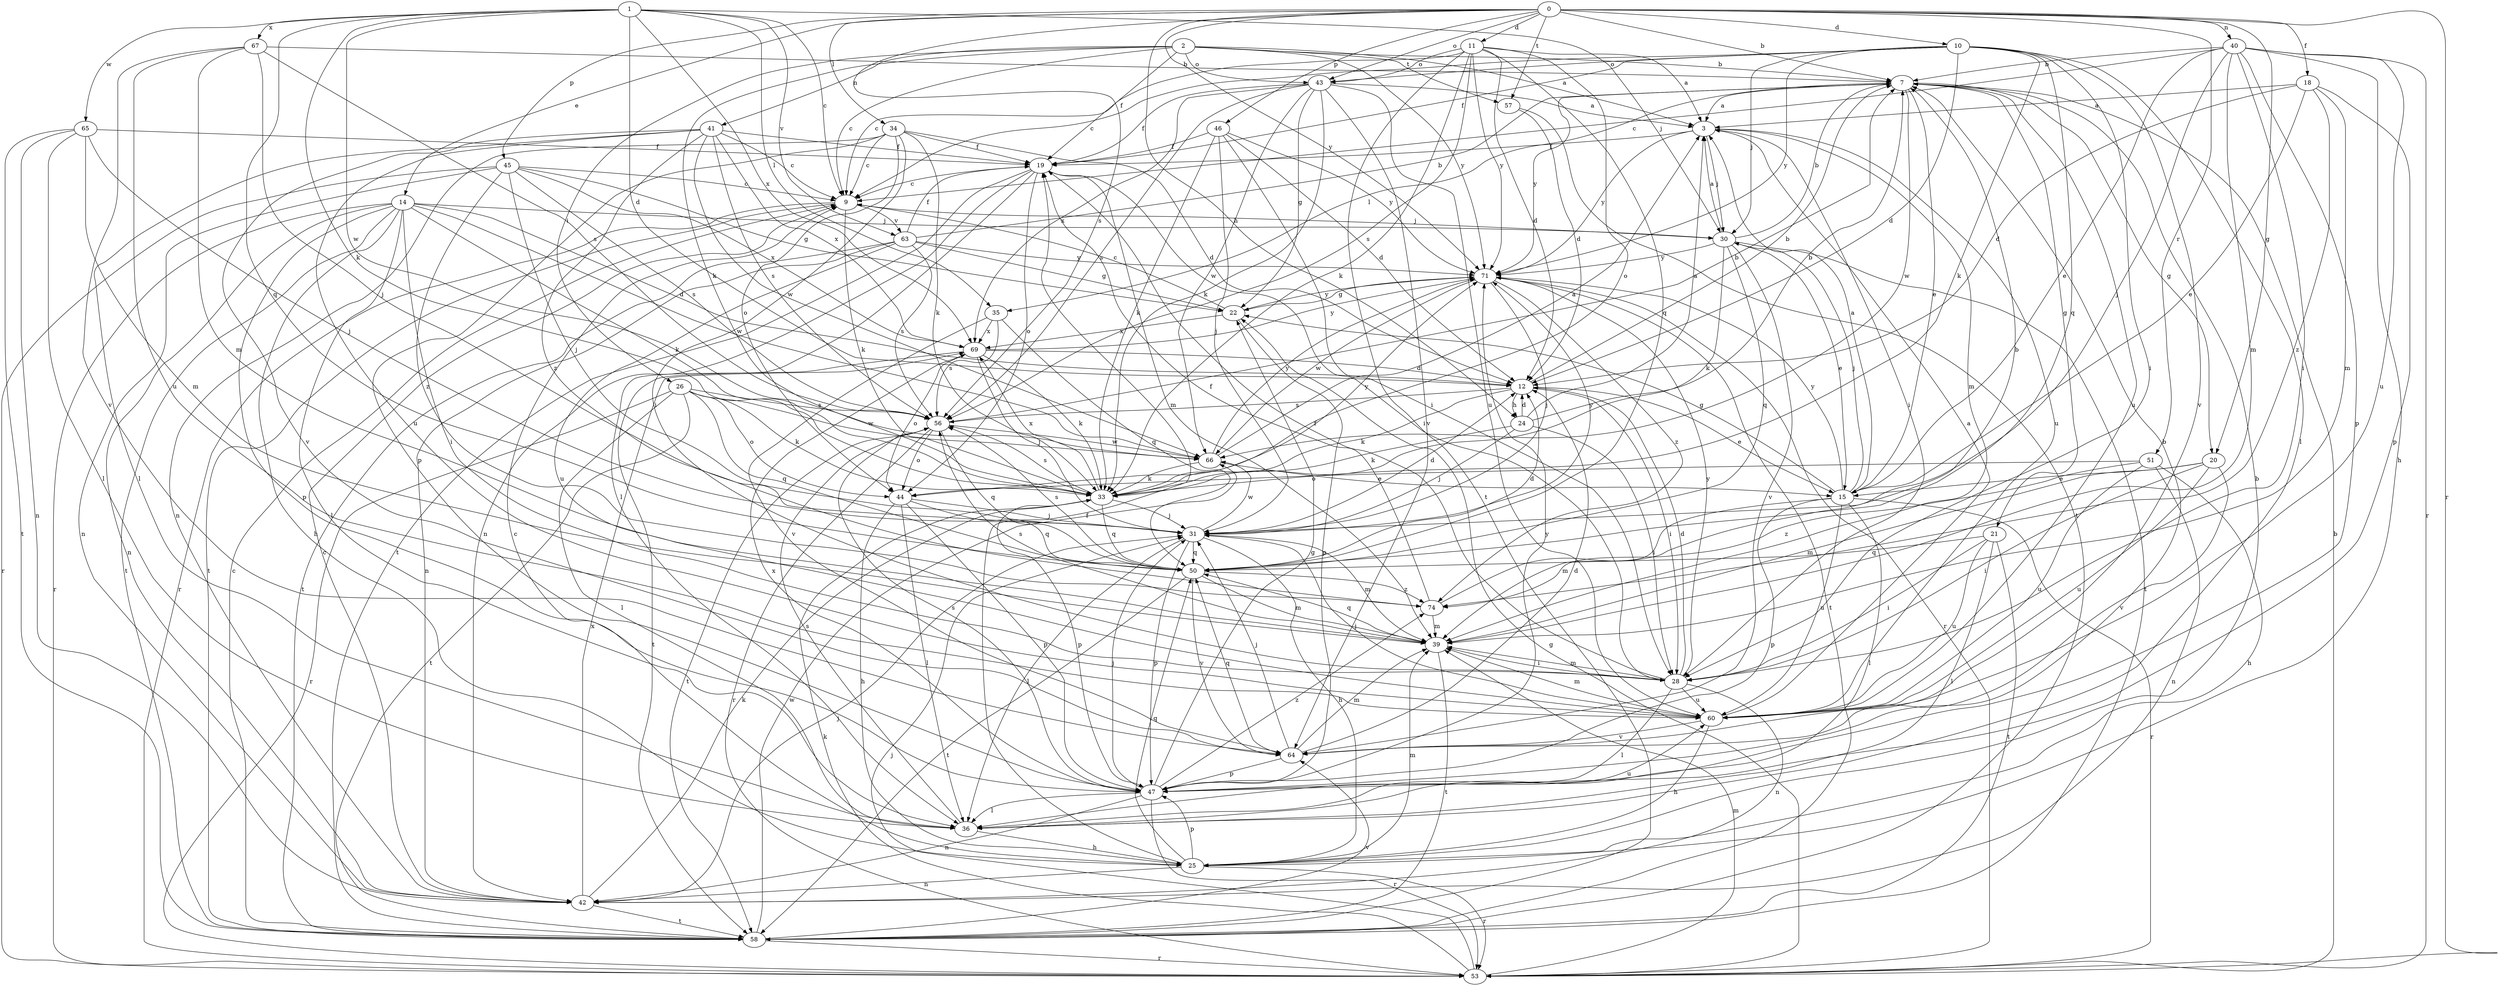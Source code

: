 strict digraph  {
0;
1;
2;
3;
7;
9;
10;
11;
12;
14;
15;
18;
19;
20;
21;
22;
24;
25;
26;
28;
30;
31;
33;
34;
35;
36;
39;
40;
41;
42;
43;
44;
45;
46;
47;
50;
51;
53;
56;
57;
58;
60;
63;
64;
65;
66;
67;
69;
71;
74;
0 -> 7  [label=b];
0 -> 10  [label=d];
0 -> 11  [label=d];
0 -> 14  [label=e];
0 -> 18  [label=f];
0 -> 20  [label=g];
0 -> 24  [label=h];
0 -> 34  [label=l];
0 -> 40  [label=n];
0 -> 43  [label=o];
0 -> 45  [label=p];
0 -> 46  [label=p];
0 -> 51  [label=r];
0 -> 53  [label=r];
0 -> 56  [label=s];
0 -> 57  [label=t];
0 -> 71  [label=y];
1 -> 9  [label=c];
1 -> 12  [label=d];
1 -> 30  [label=j];
1 -> 33  [label=k];
1 -> 35  [label=l];
1 -> 50  [label=q];
1 -> 63  [label=v];
1 -> 65  [label=w];
1 -> 66  [label=w];
1 -> 67  [label=x];
1 -> 69  [label=x];
2 -> 3  [label=a];
2 -> 7  [label=b];
2 -> 9  [label=c];
2 -> 19  [label=f];
2 -> 26  [label=i];
2 -> 33  [label=k];
2 -> 41  [label=n];
2 -> 43  [label=o];
2 -> 57  [label=t];
2 -> 71  [label=y];
3 -> 19  [label=f];
3 -> 28  [label=i];
3 -> 30  [label=j];
3 -> 39  [label=m];
3 -> 60  [label=u];
3 -> 71  [label=y];
7 -> 3  [label=a];
7 -> 15  [label=e];
7 -> 20  [label=g];
7 -> 21  [label=g];
7 -> 35  [label=l];
7 -> 60  [label=u];
7 -> 66  [label=w];
7 -> 71  [label=y];
9 -> 30  [label=j];
9 -> 33  [label=k];
9 -> 53  [label=r];
9 -> 58  [label=t];
9 -> 63  [label=v];
10 -> 9  [label=c];
10 -> 12  [label=d];
10 -> 19  [label=f];
10 -> 28  [label=i];
10 -> 30  [label=j];
10 -> 33  [label=k];
10 -> 36  [label=l];
10 -> 43  [label=o];
10 -> 50  [label=q];
10 -> 64  [label=v];
10 -> 71  [label=y];
11 -> 3  [label=a];
11 -> 9  [label=c];
11 -> 12  [label=d];
11 -> 33  [label=k];
11 -> 43  [label=o];
11 -> 44  [label=o];
11 -> 50  [label=q];
11 -> 56  [label=s];
11 -> 58  [label=t];
11 -> 71  [label=y];
12 -> 7  [label=b];
12 -> 15  [label=e];
12 -> 24  [label=h];
12 -> 28  [label=i];
12 -> 33  [label=k];
12 -> 56  [label=s];
14 -> 12  [label=d];
14 -> 25  [label=h];
14 -> 28  [label=i];
14 -> 30  [label=j];
14 -> 33  [label=k];
14 -> 36  [label=l];
14 -> 42  [label=n];
14 -> 47  [label=p];
14 -> 53  [label=r];
14 -> 58  [label=t];
14 -> 66  [label=w];
15 -> 3  [label=a];
15 -> 22  [label=g];
15 -> 30  [label=j];
15 -> 36  [label=l];
15 -> 39  [label=m];
15 -> 47  [label=p];
15 -> 53  [label=r];
15 -> 60  [label=u];
15 -> 71  [label=y];
18 -> 3  [label=a];
18 -> 12  [label=d];
18 -> 15  [label=e];
18 -> 39  [label=m];
18 -> 47  [label=p];
18 -> 74  [label=z];
19 -> 9  [label=c];
19 -> 28  [label=i];
19 -> 36  [label=l];
19 -> 39  [label=m];
19 -> 42  [label=n];
19 -> 44  [label=o];
19 -> 58  [label=t];
20 -> 15  [label=e];
20 -> 28  [label=i];
20 -> 39  [label=m];
20 -> 60  [label=u];
20 -> 64  [label=v];
21 -> 28  [label=i];
21 -> 36  [label=l];
21 -> 50  [label=q];
21 -> 58  [label=t];
21 -> 60  [label=u];
22 -> 9  [label=c];
22 -> 47  [label=p];
22 -> 69  [label=x];
22 -> 71  [label=y];
24 -> 3  [label=a];
24 -> 7  [label=b];
24 -> 12  [label=d];
24 -> 28  [label=i];
24 -> 31  [label=j];
24 -> 33  [label=k];
25 -> 7  [label=b];
25 -> 9  [label=c];
25 -> 19  [label=f];
25 -> 39  [label=m];
25 -> 42  [label=n];
25 -> 47  [label=p];
25 -> 50  [label=q];
25 -> 53  [label=r];
26 -> 33  [label=k];
26 -> 36  [label=l];
26 -> 44  [label=o];
26 -> 50  [label=q];
26 -> 53  [label=r];
26 -> 56  [label=s];
26 -> 58  [label=t];
26 -> 66  [label=w];
28 -> 12  [label=d];
28 -> 19  [label=f];
28 -> 36  [label=l];
28 -> 39  [label=m];
28 -> 42  [label=n];
28 -> 60  [label=u];
28 -> 71  [label=y];
30 -> 3  [label=a];
30 -> 7  [label=b];
30 -> 15  [label=e];
30 -> 33  [label=k];
30 -> 50  [label=q];
30 -> 58  [label=t];
30 -> 64  [label=v];
30 -> 71  [label=y];
31 -> 12  [label=d];
31 -> 25  [label=h];
31 -> 36  [label=l];
31 -> 39  [label=m];
31 -> 47  [label=p];
31 -> 50  [label=q];
31 -> 66  [label=w];
31 -> 71  [label=y];
33 -> 31  [label=j];
33 -> 47  [label=p];
33 -> 50  [label=q];
33 -> 56  [label=s];
33 -> 69  [label=x];
33 -> 71  [label=y];
34 -> 9  [label=c];
34 -> 12  [label=d];
34 -> 19  [label=f];
34 -> 28  [label=i];
34 -> 33  [label=k];
34 -> 42  [label=n];
34 -> 44  [label=o];
34 -> 47  [label=p];
35 -> 50  [label=q];
35 -> 56  [label=s];
35 -> 64  [label=v];
35 -> 69  [label=x];
36 -> 25  [label=h];
36 -> 56  [label=s];
36 -> 60  [label=u];
39 -> 28  [label=i];
39 -> 50  [label=q];
39 -> 56  [label=s];
39 -> 58  [label=t];
40 -> 7  [label=b];
40 -> 9  [label=c];
40 -> 15  [label=e];
40 -> 25  [label=h];
40 -> 28  [label=i];
40 -> 31  [label=j];
40 -> 39  [label=m];
40 -> 47  [label=p];
40 -> 53  [label=r];
40 -> 60  [label=u];
41 -> 9  [label=c];
41 -> 19  [label=f];
41 -> 36  [label=l];
41 -> 56  [label=s];
41 -> 60  [label=u];
41 -> 64  [label=v];
41 -> 66  [label=w];
41 -> 69  [label=x];
41 -> 74  [label=z];
42 -> 9  [label=c];
42 -> 31  [label=j];
42 -> 33  [label=k];
42 -> 58  [label=t];
42 -> 69  [label=x];
43 -> 3  [label=a];
43 -> 19  [label=f];
43 -> 22  [label=g];
43 -> 33  [label=k];
43 -> 56  [label=s];
43 -> 60  [label=u];
43 -> 64  [label=v];
43 -> 66  [label=w];
43 -> 69  [label=x];
44 -> 25  [label=h];
44 -> 31  [label=j];
44 -> 36  [label=l];
44 -> 47  [label=p];
44 -> 50  [label=q];
45 -> 9  [label=c];
45 -> 22  [label=g];
45 -> 31  [label=j];
45 -> 42  [label=n];
45 -> 53  [label=r];
45 -> 56  [label=s];
45 -> 69  [label=x];
45 -> 74  [label=z];
46 -> 12  [label=d];
46 -> 19  [label=f];
46 -> 28  [label=i];
46 -> 31  [label=j];
46 -> 33  [label=k];
46 -> 71  [label=y];
47 -> 7  [label=b];
47 -> 22  [label=g];
47 -> 31  [label=j];
47 -> 36  [label=l];
47 -> 42  [label=n];
47 -> 53  [label=r];
47 -> 56  [label=s];
47 -> 69  [label=x];
47 -> 71  [label=y];
47 -> 74  [label=z];
50 -> 12  [label=d];
50 -> 39  [label=m];
50 -> 56  [label=s];
50 -> 58  [label=t];
50 -> 64  [label=v];
50 -> 74  [label=z];
51 -> 25  [label=h];
51 -> 42  [label=n];
51 -> 44  [label=o];
51 -> 60  [label=u];
51 -> 74  [label=z];
53 -> 7  [label=b];
53 -> 22  [label=g];
53 -> 31  [label=j];
53 -> 33  [label=k];
53 -> 39  [label=m];
56 -> 7  [label=b];
56 -> 44  [label=o];
56 -> 50  [label=q];
56 -> 53  [label=r];
56 -> 58  [label=t];
56 -> 66  [label=w];
57 -> 12  [label=d];
57 -> 58  [label=t];
58 -> 9  [label=c];
58 -> 53  [label=r];
58 -> 64  [label=v];
58 -> 66  [label=w];
60 -> 3  [label=a];
60 -> 25  [label=h];
60 -> 31  [label=j];
60 -> 39  [label=m];
60 -> 64  [label=v];
63 -> 7  [label=b];
63 -> 19  [label=f];
63 -> 22  [label=g];
63 -> 42  [label=n];
63 -> 56  [label=s];
63 -> 58  [label=t];
63 -> 60  [label=u];
63 -> 71  [label=y];
64 -> 12  [label=d];
64 -> 31  [label=j];
64 -> 39  [label=m];
64 -> 47  [label=p];
64 -> 50  [label=q];
65 -> 19  [label=f];
65 -> 31  [label=j];
65 -> 36  [label=l];
65 -> 39  [label=m];
65 -> 42  [label=n];
65 -> 58  [label=t];
66 -> 3  [label=a];
66 -> 15  [label=e];
66 -> 33  [label=k];
66 -> 71  [label=y];
67 -> 7  [label=b];
67 -> 31  [label=j];
67 -> 39  [label=m];
67 -> 56  [label=s];
67 -> 60  [label=u];
67 -> 64  [label=v];
69 -> 12  [label=d];
69 -> 31  [label=j];
69 -> 33  [label=k];
69 -> 44  [label=o];
69 -> 58  [label=t];
69 -> 71  [label=y];
71 -> 22  [label=g];
71 -> 31  [label=j];
71 -> 53  [label=r];
71 -> 58  [label=t];
71 -> 66  [label=w];
71 -> 74  [label=z];
74 -> 7  [label=b];
74 -> 19  [label=f];
74 -> 39  [label=m];
}
